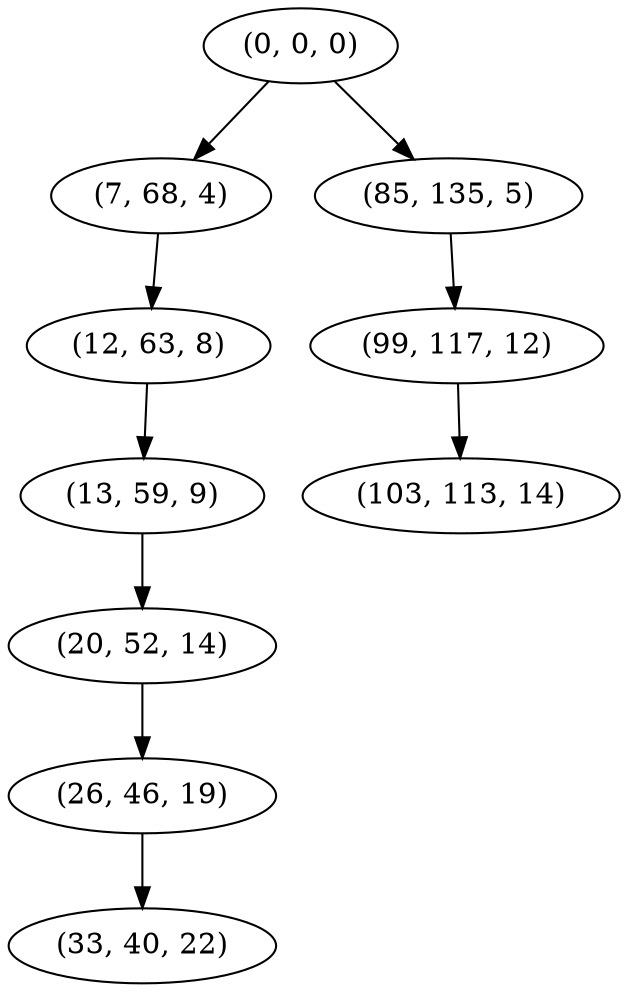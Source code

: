 digraph tree {
    "(0, 0, 0)";
    "(7, 68, 4)";
    "(12, 63, 8)";
    "(13, 59, 9)";
    "(20, 52, 14)";
    "(26, 46, 19)";
    "(33, 40, 22)";
    "(85, 135, 5)";
    "(99, 117, 12)";
    "(103, 113, 14)";
    "(0, 0, 0)" -> "(7, 68, 4)";
    "(0, 0, 0)" -> "(85, 135, 5)";
    "(7, 68, 4)" -> "(12, 63, 8)";
    "(12, 63, 8)" -> "(13, 59, 9)";
    "(13, 59, 9)" -> "(20, 52, 14)";
    "(20, 52, 14)" -> "(26, 46, 19)";
    "(26, 46, 19)" -> "(33, 40, 22)";
    "(85, 135, 5)" -> "(99, 117, 12)";
    "(99, 117, 12)" -> "(103, 113, 14)";
}
